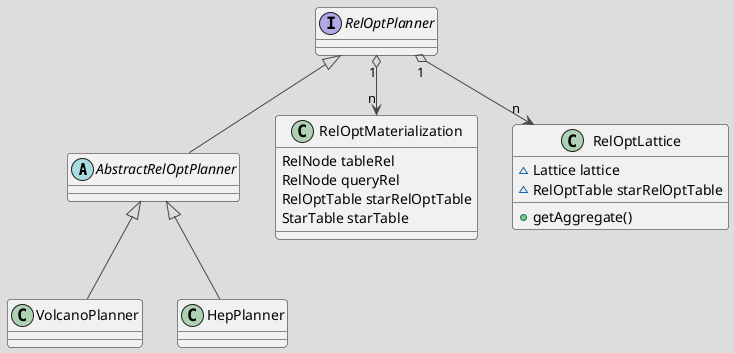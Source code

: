 @startuml
!theme toy

abstract class AbstractRelOptPlanner
interface RelOptPlanner
class VolcanoPlanner {
}
class HepPlanner {
}
class RelOptMaterialization {
  RelNode tableRel
  RelNode queryRel
  RelOptTable starRelOptTable
  StarTable starTable
}
class RelOptLattice{
  ~Lattice lattice
  ~RelOptTable starRelOptTable

  +getAggregate()
}
RelOptPlanner <|-- AbstractRelOptPlanner
RelOptPlanner "1" o--> "n" RelOptMaterialization
RelOptPlanner "1" o--> "n" RelOptLattice
AbstractRelOptPlanner <|-- VolcanoPlanner
AbstractRelOptPlanner <|-- HepPlanner

@enduml